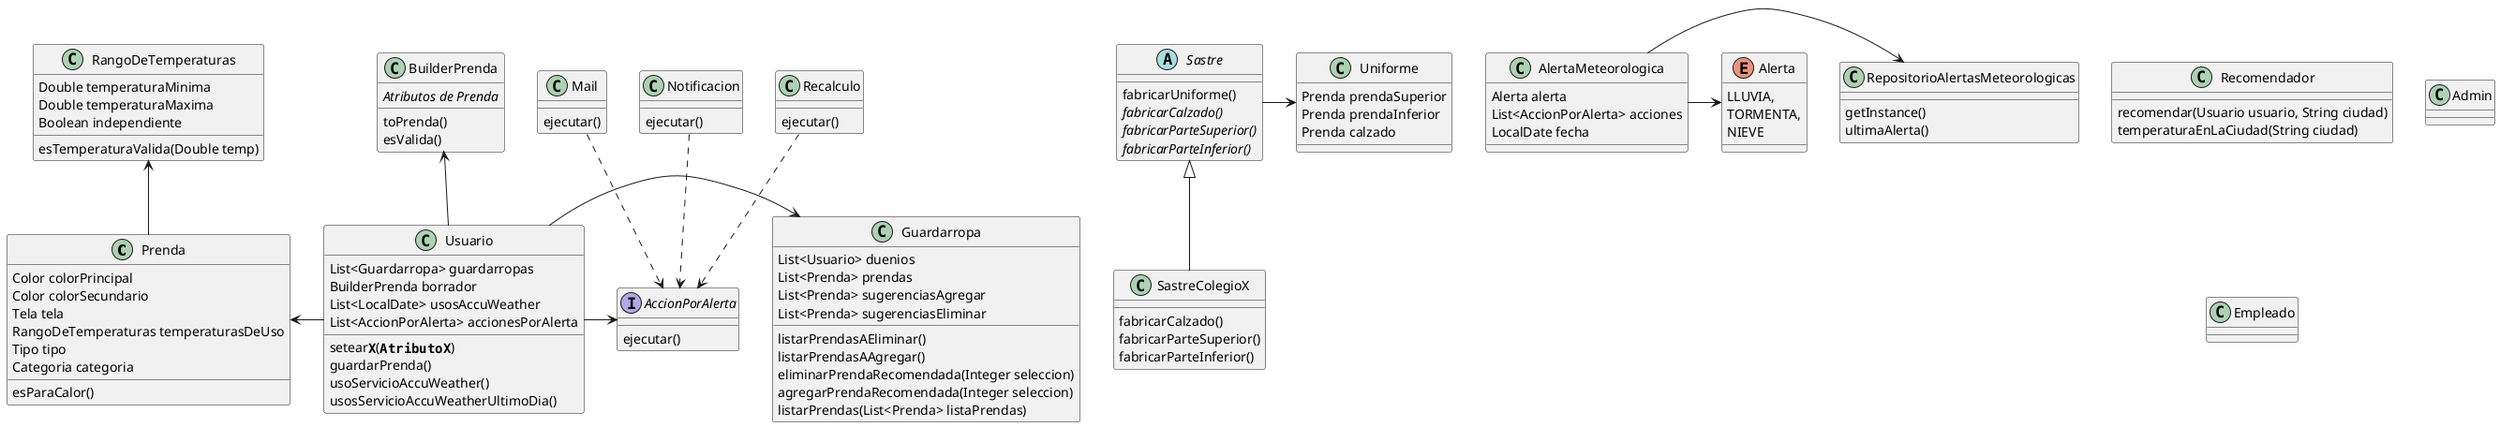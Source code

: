 @startuml
'https://plantuml.com/class-diagram

class Prenda{
Color colorPrincipal
Color colorSecundario
Tela tela
RangoDeTemperaturas temperaturasDeUso
Tipo tipo
Categoria categoria
esParaCalor()
}

class Usuario{
List<Guardarropa> guardarropas
BuilderPrenda borrador
List<LocalDate> usosAccuWeather
List<AccionPorAlerta> accionesPorAlerta
setear**""X""**(**""AtributoX""**)
guardarPrenda()
usoServicioAccuWeather()
usosServicioAccuWeatherUltimoDia()
}

class Recomendador{
recomendar(Usuario usuario, String ciudad)
temperaturaEnLaCiudad(String ciudad)
}

abstract class Sastre{
fabricarUniforme()
//fabricarCalzado()//
//fabricarParteSuperior()//
//fabricarParteInferior()//
}

class SastreColegioX{
fabricarCalzado()
fabricarParteSuperior()
fabricarParteInferior()
}

class Uniforme{
Prenda prendaSuperior
Prenda prendaInferior
Prenda calzado
}

class BuilderPrenda{
//Atributos de Prenda//
toPrenda()
esValida()
}

class RangoDeTemperaturas{
Double temperaturaMinima
Double temperaturaMaxima
Boolean independiente
esTemperaturaValida(Double temp)
}

class Guardarropa{
  List<Usuario> duenios
  List<Prenda> prendas
  List<Prenda> sugerenciasAgregar
  List<Prenda> sugerenciasEliminar
  listarPrendasAEliminar()
  listarPrendasAAgregar()
  eliminarPrendaRecomendada(Integer seleccion)
  agregarPrendaRecomendada(Integer seleccion)
  listarPrendas(List<Prenda> listaPrendas)
}

interface AccionPorAlerta{
    ejecutar()
}

class Mail{
    ejecutar()
}
class Notificacion{
    ejecutar()
}
class Recalculo{
    ejecutar()
}

class RepositorioAlertasMeteorologicas{
    getInstance()
    ultimaAlerta()
}

class AlertaMeteorologica{
    Alerta alerta
    List<AccionPorAlerta> acciones
    LocalDate fecha
}

enum Alerta{
    LLUVIA,
    TORMENTA,
    NIEVE
}

class Admin{
}

class Empleado{
}


SastreColegioX-u-|>Sastre
Sastre->Uniforme
Usuario-u->BuilderPrenda
Usuario-l->Prenda
Prenda-u->RangoDeTemperaturas
Usuario->Guardarropa
AlertaMeteorologica -d> RepositorioAlertasMeteorologicas

Usuario-d>AccionPorAlerta
AlertaMeteorologica->Alerta
Notificacion..>AccionPorAlerta
Recalculo..>AccionPorAlerta
Mail..>AccionPorAlerta

@enduml